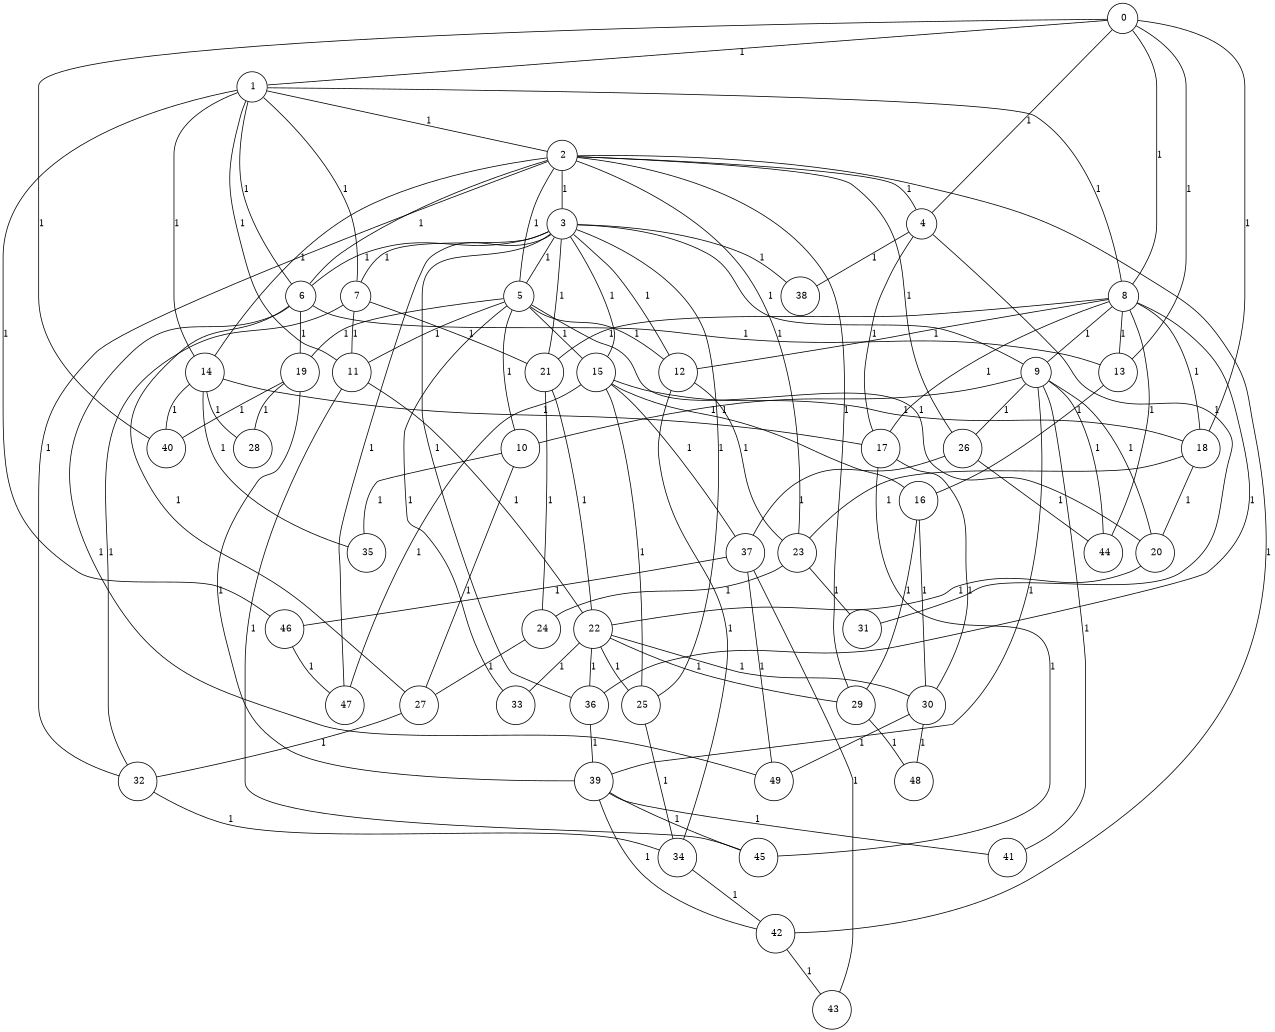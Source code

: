 graph G {
size="8.5,11;"
ratio = "expand;"
fixedsize="true;"
overlap="scale;"
node[shape=circle,width=.12,hight=.12,fontsize=12]
edge[fontsize=12]

0[label=" 0" color=black, pos="2.0116926,2.9332214!"];
1[label=" 1" color=black, pos="1.7713615,0.8469768!"];
2[label=" 2" color=black, pos="1.8915717,0.69973811!"];
3[label=" 3" color=black, pos="0.38276692,0.63221414!"];
4[label=" 4" color=black, pos="2.8529,2.8653608!"];
5[label=" 5" color=black, pos="2.9662199,2.978006!"];
6[label=" 6" color=black, pos="1.0746203,2.3564713!"];
7[label=" 7" color=black, pos="1.9267066,2.0964953!"];
8[label=" 8" color=black, pos="1.3759374,1.5956631!"];
9[label=" 9" color=black, pos="2.3161328,2.4783318!"];
10[label=" 10" color=black, pos="1.6181898,2.3609317!"];
11[label=" 11" color=black, pos="2.8868857,1.620734!"];
12[label=" 12" color=black, pos="1.3473198,2.3841987!"];
13[label=" 13" color=black, pos="1.3838053,2.5713283!"];
14[label=" 14" color=black, pos="1.9590167,2.2228137!"];
15[label=" 15" color=black, pos="2.9300723,1.8241224!"];
16[label=" 16" color=black, pos="0.34902575,2.4533085!"];
17[label=" 17" color=black, pos="0.86242536,0.87286305!"];
18[label=" 18" color=black, pos="1.1097103,2.4815719!"];
19[label=" 19" color=black, pos="0.22694058,0.73638159!"];
20[label=" 20" color=black, pos="1.5884007,0.88780011!"];
21[label=" 21" color=black, pos="1.4827849,0.43063155!"];
22[label=" 22" color=black, pos="0.38692809,2.3275248!"];
23[label=" 23" color=black, pos="0.97275426,0.62301011!"];
24[label=" 24" color=black, pos="1.5714326,0.98693858!"];
25[label=" 25" color=black, pos="1.007959,2.9144731!"];
26[label=" 26" color=black, pos="1.0935964,2.1142652!"];
27[label=" 27" color=black, pos="1.4983509,0.89479734!"];
28[label=" 28" color=black, pos="0.97122706,2.0589577!"];
29[label=" 29" color=black, pos="2.2417259,1.8958134!"];
30[label=" 30" color=black, pos="0.14303448,1.9456544!"];
31[label=" 31" color=black, pos="1.3749854,1.4375688!"];
32[label=" 32" color=black, pos="2.6449831,2.380276!"];
33[label=" 33" color=black, pos="1.284309,2.7706114!"];
34[label=" 34" color=black, pos="1.6907942,1.6984423!"];
35[label=" 35" color=black, pos="0.7355234,0.27589676!"];
36[label=" 36" color=black, pos="0.37583708,1.1607624!"];
37[label=" 37" color=black, pos="1.8244437,0.24621695!"];
38[label=" 38" color=black, pos="1.279914,2.0832669!"];
39[label=" 39" color=black, pos="0.76053586,0.6013174!"];
40[label=" 40" color=black, pos="2.945343,2.0584611!"];
41[label=" 41" color=black, pos="2.2763425,1.6075573!"];
42[label=" 42" color=black, pos="1.713949,2.1562818!"];
43[label=" 43" color=black, pos="2.8992392,1.1562229!"];
44[label=" 44" color=black, pos="0.76703299,0.89263925!"];
45[label=" 45" color=black, pos="1.373561,0.55895479!"];
46[label=" 46" color=black, pos="0.33072755,0.30837448!"];
47[label=" 47" color=black, pos="2.1630573,2.4967824!"];
48[label=" 48" color=black, pos="1.8912853,2.3380523!"];
49[label=" 49" color=black, pos="0.3843159,0.13476453!"];
0--1[label="1"]
0--4[label="1"]
0--8[label="1"]
0--13[label="1"]
0--18[label="1"]
0--40[label="1"]
1--2[label="1"]
1--6[label="1"]
1--7[label="1"]
1--8[label="1"]
1--11[label="1"]
1--14[label="1"]
1--46[label="1"]
2--3[label="1"]
2--4[label="1"]
2--5[label="1"]
2--6[label="1"]
2--14[label="1"]
2--23[label="1"]
2--26[label="1"]
2--29[label="1"]
2--32[label="1"]
2--42[label="1"]
3--5[label="1"]
3--6[label="1"]
3--7[label="1"]
3--9[label="1"]
3--12[label="1"]
3--15[label="1"]
3--21[label="1"]
3--25[label="1"]
3--36[label="1"]
3--38[label="1"]
3--47[label="1"]
4--17[label="1"]
4--31[label="1"]
4--38[label="1"]
5--10[label="1"]
5--11[label="1"]
5--12[label="1"]
5--15[label="1"]
5--19[label="1"]
5--20[label="1"]
5--33[label="1"]
6--13[label="1"]
6--19[label="1"]
6--27[label="1"]
6--49[label="1"]
7--11[label="1"]
7--21[label="1"]
7--32[label="1"]
8--9[label="1"]
8--12[label="1"]
8--13[label="1"]
8--17[label="1"]
8--18[label="1"]
8--21[label="1"]
8--36[label="1"]
8--44[label="1"]
9--10[label="1"]
9--20[label="1"]
9--26[label="1"]
9--39[label="1"]
9--41[label="1"]
9--44[label="1"]
10--27[label="1"]
10--35[label="1"]
11--22[label="1"]
11--45[label="1"]
12--23[label="1"]
12--34[label="1"]
13--16[label="1"]
14--17[label="1"]
14--28[label="1"]
14--35[label="1"]
14--40[label="1"]
15--16[label="1"]
15--18[label="1"]
15--25[label="1"]
15--37[label="1"]
15--47[label="1"]
16--29[label="1"]
16--30[label="1"]
17--30[label="1"]
17--45[label="1"]
18--20[label="1"]
18--23[label="1"]
19--28[label="1"]
19--39[label="1"]
19--40[label="1"]
20--22[label="1"]
21--22[label="1"]
21--24[label="1"]
22--25[label="1"]
22--29[label="1"]
22--30[label="1"]
22--33[label="1"]
22--36[label="1"]
23--24[label="1"]
23--31[label="1"]
24--27[label="1"]
25--34[label="1"]
26--37[label="1"]
26--44[label="1"]
27--32[label="1"]
29--48[label="1"]
30--48[label="1"]
30--49[label="1"]
32--34[label="1"]
34--42[label="1"]
36--39[label="1"]
37--43[label="1"]
37--46[label="1"]
37--49[label="1"]
39--41[label="1"]
39--42[label="1"]
39--45[label="1"]
42--43[label="1"]
46--47[label="1"]

}
